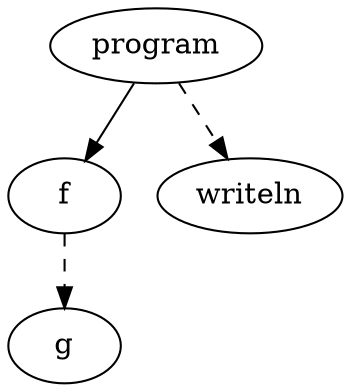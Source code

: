 digraph call_graph {
  program;
  f -> g [ style = dashed ];
  program -> f;
  program -> writeln [ style = dashed ];
}
